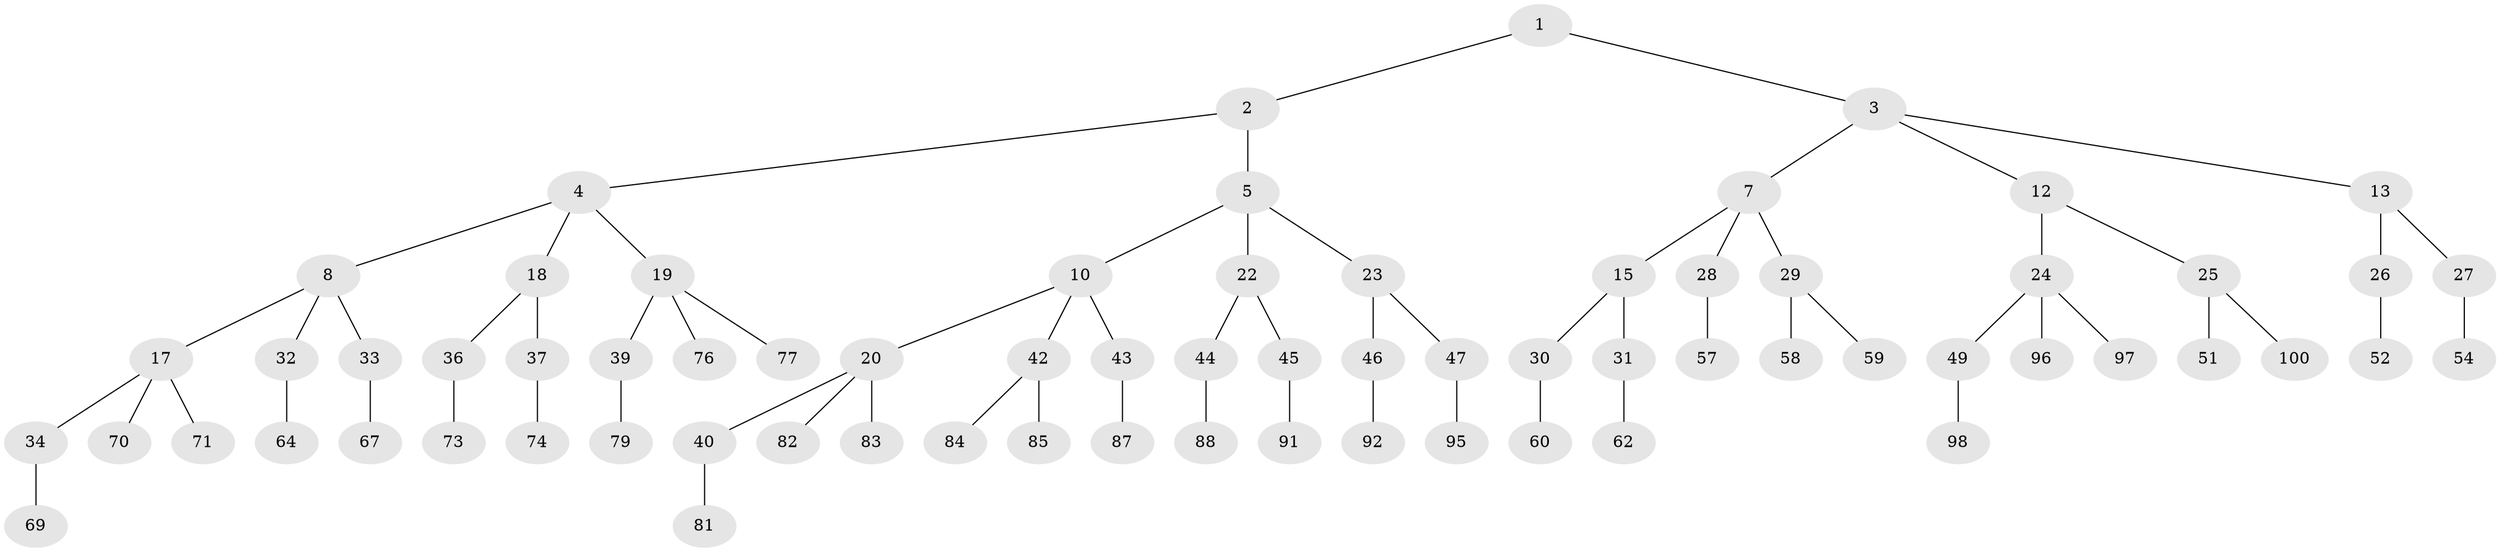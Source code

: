 // original degree distribution, {2: 0.02, 3: 0.48, 1: 0.5}
// Generated by graph-tools (version 1.1) at 2025/11/02/21/25 10:11:11]
// undirected, 71 vertices, 70 edges
graph export_dot {
graph [start="1"]
  node [color=gray90,style=filled];
  1;
  2 [latent=1];
  3 [latent=1,super="+6"];
  4 [latent=0.5,super="+9"];
  5 [latent=0.5,super="+11"];
  7 [latent=0.5,super="+14"];
  8 [latent=0.333333,super="+16"];
  10 [latent=0.333333,super="+21"];
  12 [latent=0.333333];
  13 [latent=0.333333];
  15 [latent=0.333333];
  17 [latent=0.25,super="+35"];
  18 [latent=0.25];
  19 [latent=0.25,super="+38"];
  20 [latent=0.25,super="+41"];
  22 [latent=0.25];
  23 [latent=0.25];
  24 [latent=0.25,super="+48"];
  25 [latent=0.25,super="+50"];
  26 [latent=0.25,super="+53"];
  27 [latent=0.25,super="+55"];
  28 [latent=0.25,super="+56"];
  29 [latent=0.25];
  30 [latent=0.25,super="+61"];
  31 [latent=0.25,super="+63"];
  32 [latent=0.2,super="+65"];
  33 [latent=0.2,super="+66"];
  34 [latent=0.2,super="+68"];
  36 [latent=0.2,super="+72"];
  37 [latent=0.2,super="+75"];
  39 [latent=0.2,super="+78"];
  40 [latent=0.2,super="+80"];
  42 [latent=0.2];
  43 [latent=0.2,super="+86"];
  44 [latent=0.2,super="+89"];
  45 [latent=0.2,super="+90"];
  46 [latent=0.2,super="+93"];
  47 [latent=0.2,super="+94"];
  49 [latent=0.2,super="+99"];
  51 [latent=0.2];
  52 [latent=0.2];
  54 [latent=0.2];
  57 [latent=0.2];
  58 [latent=0.2];
  59 [latent=0.2];
  60 [latent=0.2];
  62 [latent=0.2];
  64 [latent=0.166667];
  67 [latent=0.166667];
  69 [latent=0.166667];
  70 [latent=0.166667];
  71 [latent=0.166667];
  73 [latent=0.166667];
  74 [latent=0.166667];
  76 [latent=0.166667];
  77 [latent=0.166667];
  79 [latent=0.166667];
  81 [latent=0.166667];
  82 [latent=0.166667];
  83 [latent=0.166667];
  84 [latent=0.166667];
  85 [latent=0.166667];
  87 [latent=0.166667];
  88 [latent=0.166667];
  91 [latent=0.166667];
  92 [latent=0.166667];
  95 [latent=0.166667];
  96 [latent=0.166667];
  97 [latent=0.166667];
  98 [latent=0.166667];
  100 [latent=0.166667];
  1 -- 2;
  1 -- 3;
  2 -- 4;
  2 -- 5;
  3 -- 7;
  3 -- 12;
  3 -- 13;
  4 -- 8;
  4 -- 18;
  4 -- 19;
  5 -- 10;
  5 -- 22;
  5 -- 23;
  7 -- 15;
  7 -- 28;
  7 -- 29;
  8 -- 17;
  8 -- 33;
  8 -- 32;
  10 -- 20;
  10 -- 43;
  10 -- 42;
  12 -- 24;
  12 -- 25;
  13 -- 26;
  13 -- 27;
  15 -- 30;
  15 -- 31;
  17 -- 34;
  17 -- 70;
  17 -- 71;
  18 -- 36;
  18 -- 37;
  19 -- 39;
  19 -- 76;
  19 -- 77;
  20 -- 40;
  20 -- 82;
  20 -- 83;
  22 -- 44;
  22 -- 45;
  23 -- 46;
  23 -- 47;
  24 -- 49;
  24 -- 97;
  24 -- 96;
  25 -- 51;
  25 -- 100;
  26 -- 52;
  27 -- 54;
  28 -- 57;
  29 -- 58;
  29 -- 59;
  30 -- 60;
  31 -- 62;
  32 -- 64;
  33 -- 67;
  34 -- 69;
  36 -- 73;
  37 -- 74;
  39 -- 79;
  40 -- 81;
  42 -- 84;
  42 -- 85;
  43 -- 87;
  44 -- 88;
  45 -- 91;
  46 -- 92;
  47 -- 95;
  49 -- 98;
}
